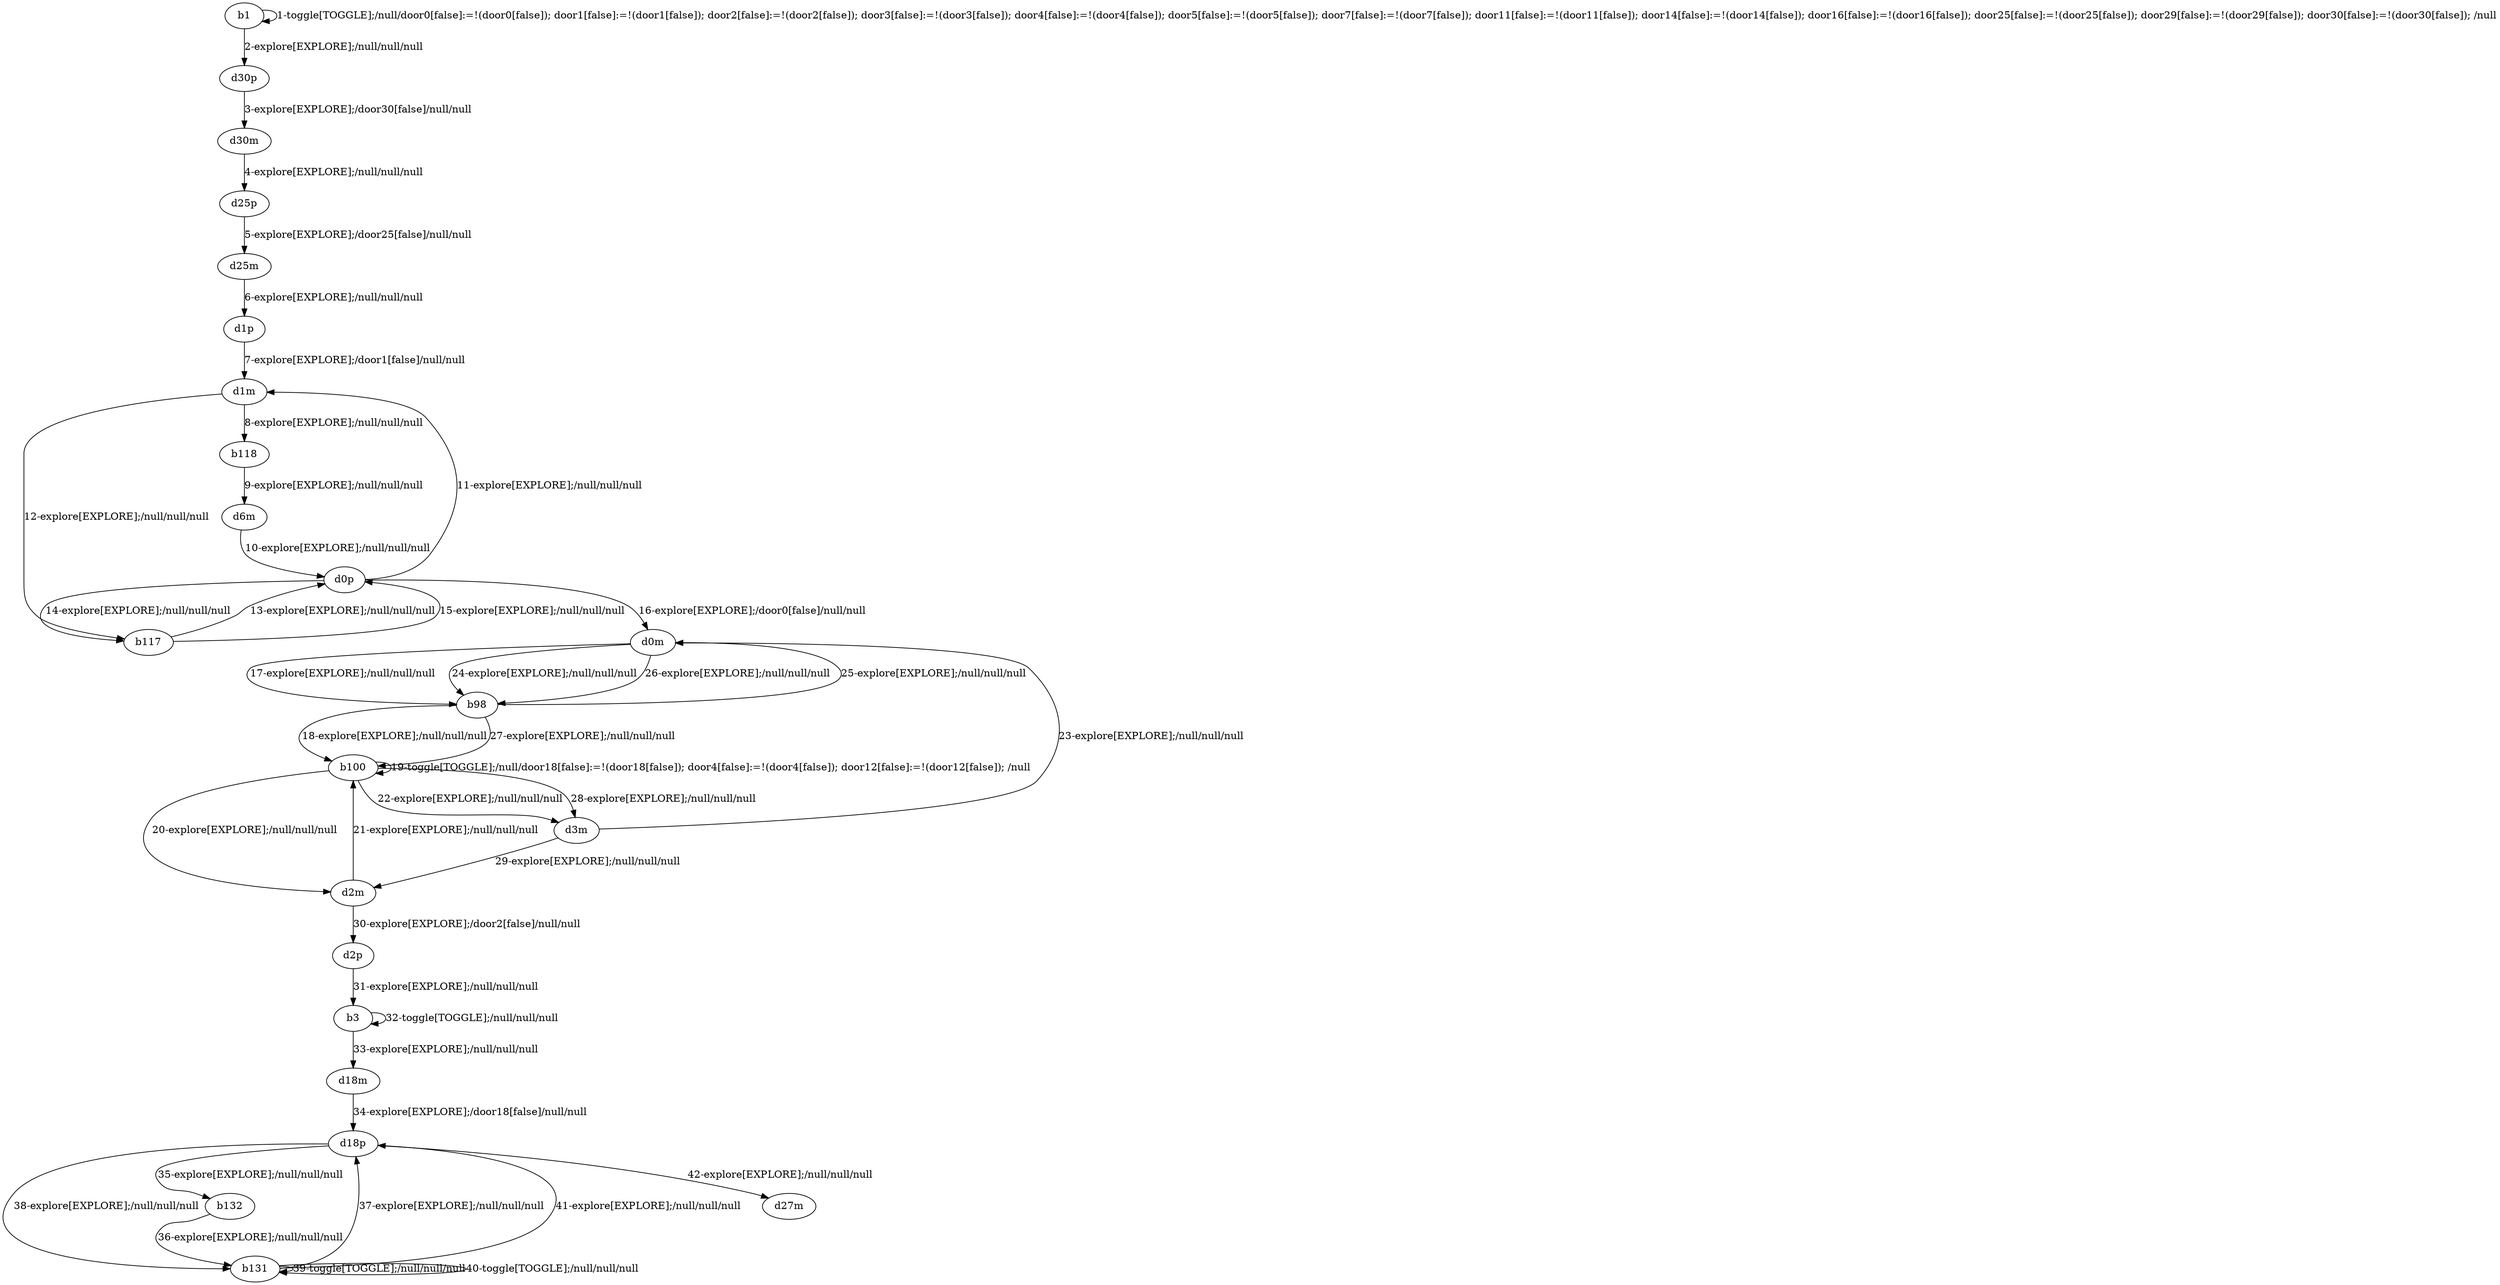 # Total number of goals covered by this test: 1
# d18p --> d27m

digraph g {
"b1" -> "b1" [label = "1-toggle[TOGGLE];/null/door0[false]:=!(door0[false]); door1[false]:=!(door1[false]); door2[false]:=!(door2[false]); door3[false]:=!(door3[false]); door4[false]:=!(door4[false]); door5[false]:=!(door5[false]); door7[false]:=!(door7[false]); door11[false]:=!(door11[false]); door14[false]:=!(door14[false]); door16[false]:=!(door16[false]); door25[false]:=!(door25[false]); door29[false]:=!(door29[false]); door30[false]:=!(door30[false]); /null"];
"b1" -> "d30p" [label = "2-explore[EXPLORE];/null/null/null"];
"d30p" -> "d30m" [label = "3-explore[EXPLORE];/door30[false]/null/null"];
"d30m" -> "d25p" [label = "4-explore[EXPLORE];/null/null/null"];
"d25p" -> "d25m" [label = "5-explore[EXPLORE];/door25[false]/null/null"];
"d25m" -> "d1p" [label = "6-explore[EXPLORE];/null/null/null"];
"d1p" -> "d1m" [label = "7-explore[EXPLORE];/door1[false]/null/null"];
"d1m" -> "b118" [label = "8-explore[EXPLORE];/null/null/null"];
"b118" -> "d6m" [label = "9-explore[EXPLORE];/null/null/null"];
"d6m" -> "d0p" [label = "10-explore[EXPLORE];/null/null/null"];
"d0p" -> "d1m" [label = "11-explore[EXPLORE];/null/null/null"];
"d1m" -> "b117" [label = "12-explore[EXPLORE];/null/null/null"];
"b117" -> "d0p" [label = "13-explore[EXPLORE];/null/null/null"];
"d0p" -> "b117" [label = "14-explore[EXPLORE];/null/null/null"];
"b117" -> "d0p" [label = "15-explore[EXPLORE];/null/null/null"];
"d0p" -> "d0m" [label = "16-explore[EXPLORE];/door0[false]/null/null"];
"d0m" -> "b98" [label = "17-explore[EXPLORE];/null/null/null"];
"b98" -> "b100" [label = "18-explore[EXPLORE];/null/null/null"];
"b100" -> "b100" [label = "19-toggle[TOGGLE];/null/door18[false]:=!(door18[false]); door4[false]:=!(door4[false]); door12[false]:=!(door12[false]); /null"];
"b100" -> "d2m" [label = "20-explore[EXPLORE];/null/null/null"];
"d2m" -> "b100" [label = "21-explore[EXPLORE];/null/null/null"];
"b100" -> "d3m" [label = "22-explore[EXPLORE];/null/null/null"];
"d3m" -> "d0m" [label = "23-explore[EXPLORE];/null/null/null"];
"d0m" -> "b98" [label = "24-explore[EXPLORE];/null/null/null"];
"b98" -> "d0m" [label = "25-explore[EXPLORE];/null/null/null"];
"d0m" -> "b98" [label = "26-explore[EXPLORE];/null/null/null"];
"b98" -> "b100" [label = "27-explore[EXPLORE];/null/null/null"];
"b100" -> "d3m" [label = "28-explore[EXPLORE];/null/null/null"];
"d3m" -> "d2m" [label = "29-explore[EXPLORE];/null/null/null"];
"d2m" -> "d2p" [label = "30-explore[EXPLORE];/door2[false]/null/null"];
"d2p" -> "b3" [label = "31-explore[EXPLORE];/null/null/null"];
"b3" -> "b3" [label = "32-toggle[TOGGLE];/null/null/null"];
"b3" -> "d18m" [label = "33-explore[EXPLORE];/null/null/null"];
"d18m" -> "d18p" [label = "34-explore[EXPLORE];/door18[false]/null/null"];
"d18p" -> "b132" [label = "35-explore[EXPLORE];/null/null/null"];
"b132" -> "b131" [label = "36-explore[EXPLORE];/null/null/null"];
"b131" -> "d18p" [label = "37-explore[EXPLORE];/null/null/null"];
"d18p" -> "b131" [label = "38-explore[EXPLORE];/null/null/null"];
"b131" -> "b131" [label = "39-toggle[TOGGLE];/null/null/null"];
"b131" -> "b131" [label = "40-toggle[TOGGLE];/null/null/null"];
"b131" -> "d18p" [label = "41-explore[EXPLORE];/null/null/null"];
"d18p" -> "d27m" [label = "42-explore[EXPLORE];/null/null/null"];
}